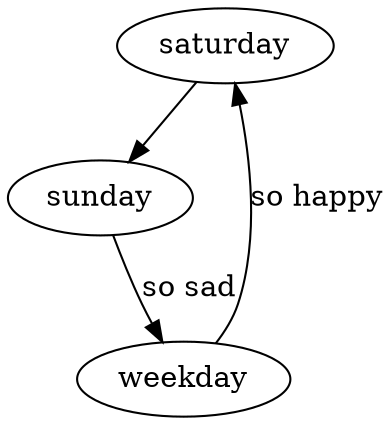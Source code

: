 digraph {
  saturday -> sunday 
  sunday  -> weekday [label="so sad"];
  weekday -> saturday [label="so happy"];
}
